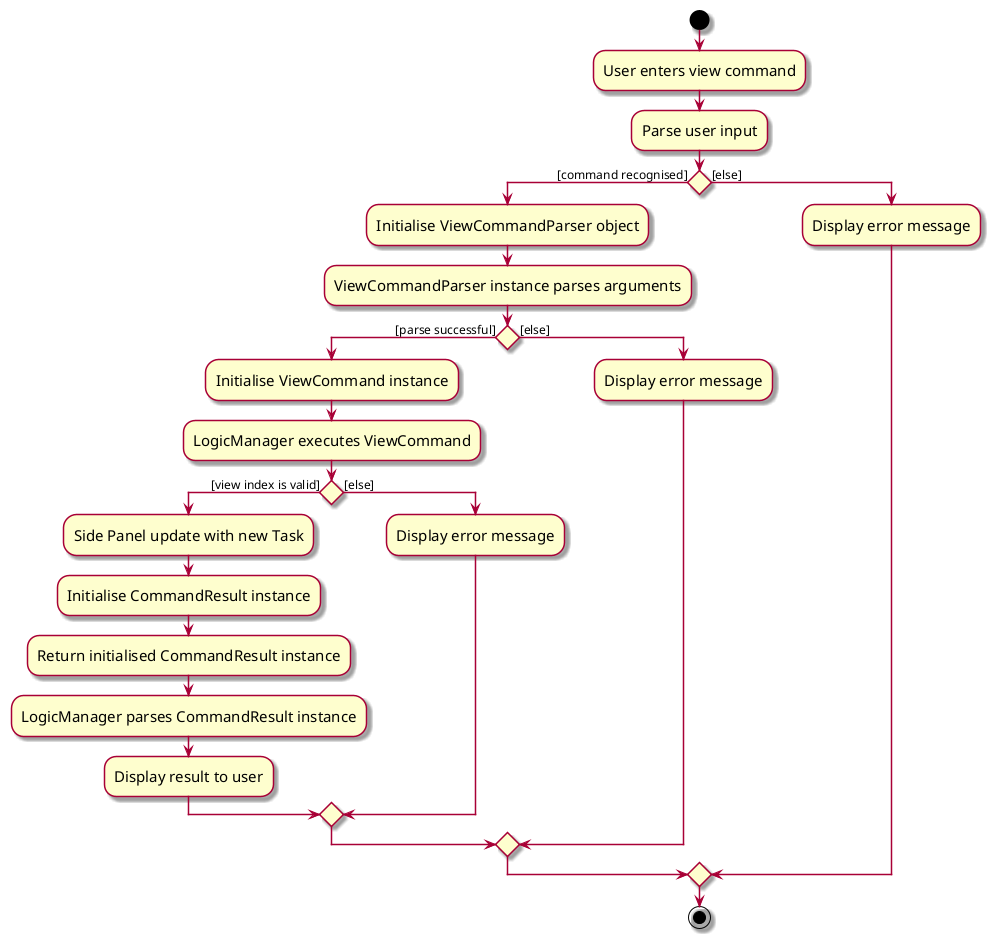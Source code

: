 @startuml
skin rose
skinparam ActivityFontSize 15
skinparam ArrowFontSize 12
start
:User enters view command;

'Since the beta syntax does not support placing the condition outside the
'diamond we place it as the true branch instead.

:Parse user input;

if () then ([command recognised])
    :Initialise ViewCommandParser object;
    :ViewCommandParser instance parses arguments;
    if () then ([parse successful])
        :Initialise ViewCommand instance;
        :LogicManager executes ViewCommand;
        if () then ([view index is valid])
            :Side Panel update with new Task;
            :Initialise CommandResult instance;
            :Return initialised CommandResult instance;
            :LogicManager parses CommandResult instance;
            :Display result to user;
        else ([else])
            :Display error message;
        endif
    else ([else])
        :Display error message;
    endif
else ([else])
:Display error message;
endif
stop

@enduml
